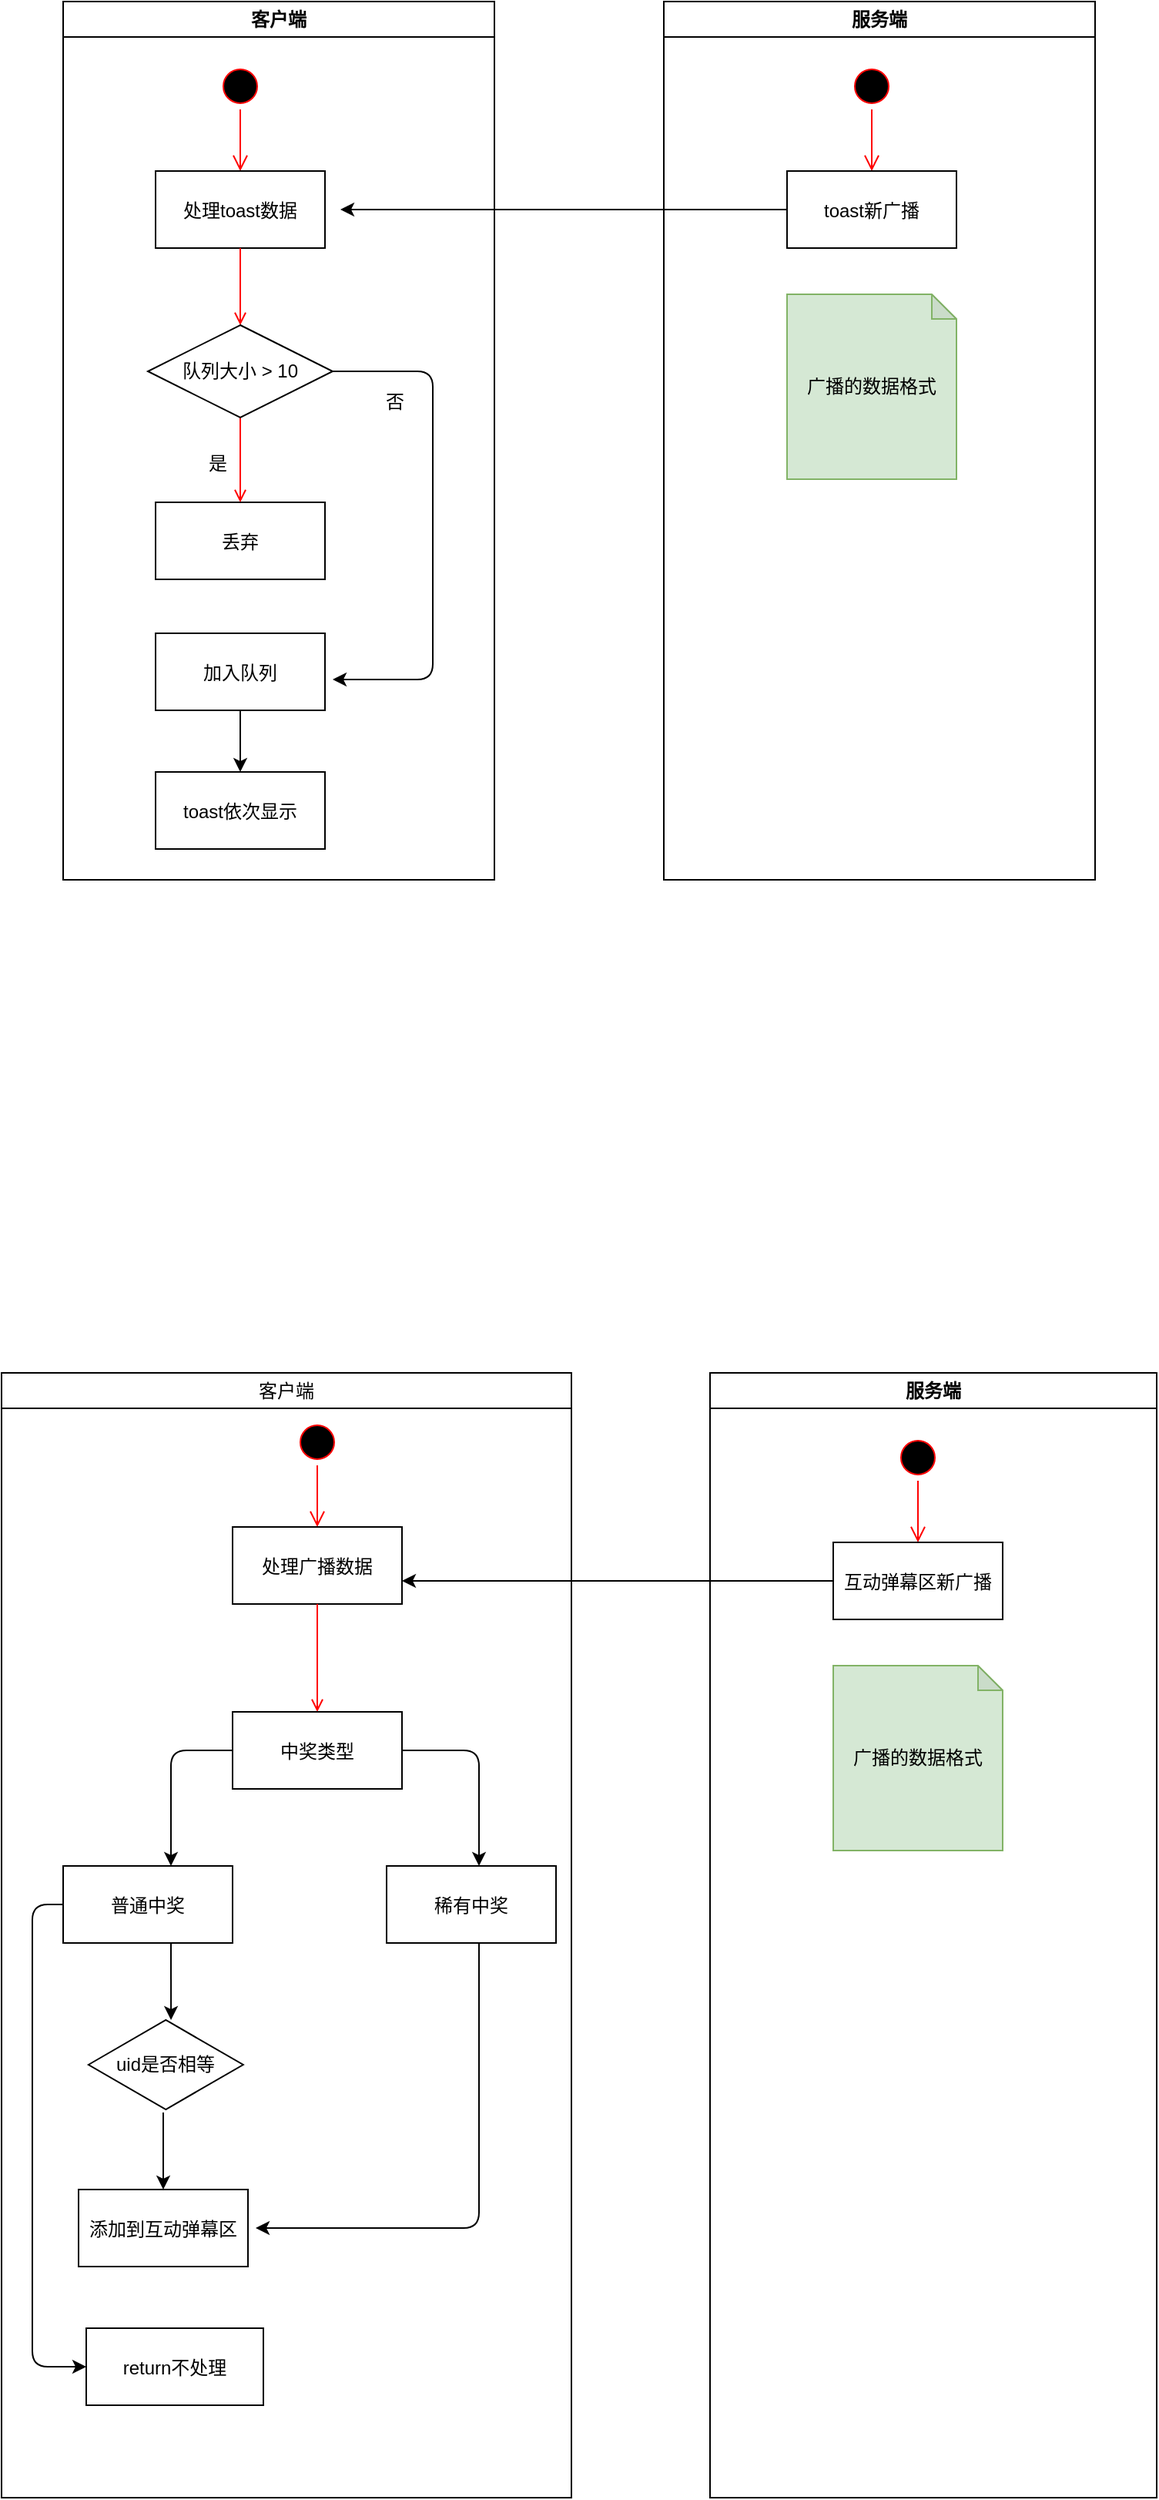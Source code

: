 <mxfile version="14.0.1" type="github">
  <diagram id="R2lEEEUBdFMjLlhIrx00" name="Page-1">
    <mxGraphModel dx="946" dy="589" grid="1" gridSize="10" guides="1" tooltips="1" connect="1" arrows="1" fold="1" page="1" pageScale="1" pageWidth="850" pageHeight="1100" math="0" shadow="0" extFonts="Permanent Marker^https://fonts.googleapis.com/css?family=Permanent+Marker">
      <root>
        <mxCell id="0" />
        <mxCell id="1" parent="0" />
        <mxCell id="_5cwRUb4suJWPlaSnPq4-1" value="客户端" style="swimlane;whiteSpace=wrap" vertex="1" parent="1">
          <mxGeometry x="100" y="230" width="280" height="570" as="geometry" />
        </mxCell>
        <mxCell id="_5cwRUb4suJWPlaSnPq4-2" value="" style="ellipse;shape=startState;fillColor=#000000;strokeColor=#ff0000;" vertex="1" parent="_5cwRUb4suJWPlaSnPq4-1">
          <mxGeometry x="100" y="40" width="30" height="30" as="geometry" />
        </mxCell>
        <mxCell id="_5cwRUb4suJWPlaSnPq4-3" value="" style="edgeStyle=elbowEdgeStyle;elbow=horizontal;verticalAlign=bottom;endArrow=open;endSize=8;strokeColor=#FF0000;endFill=1;rounded=0" edge="1" parent="_5cwRUb4suJWPlaSnPq4-1" source="_5cwRUb4suJWPlaSnPq4-2" target="_5cwRUb4suJWPlaSnPq4-4">
          <mxGeometry x="100" y="40" as="geometry">
            <mxPoint x="115" y="110" as="targetPoint" />
          </mxGeometry>
        </mxCell>
        <mxCell id="_5cwRUb4suJWPlaSnPq4-4" value="处理toast数据" style="" vertex="1" parent="_5cwRUb4suJWPlaSnPq4-1">
          <mxGeometry x="60" y="110" width="110" height="50" as="geometry" />
        </mxCell>
        <mxCell id="_5cwRUb4suJWPlaSnPq4-6" value="" style="endArrow=open;strokeColor=#FF0000;endFill=1;rounded=0;entryX=0.5;entryY=0;entryDx=0;entryDy=0;" edge="1" parent="_5cwRUb4suJWPlaSnPq4-1" source="_5cwRUb4suJWPlaSnPq4-4" target="_5cwRUb4suJWPlaSnPq4-39">
          <mxGeometry relative="1" as="geometry">
            <mxPoint x="115" y="200" as="targetPoint" />
          </mxGeometry>
        </mxCell>
        <mxCell id="_5cwRUb4suJWPlaSnPq4-7" value="丢弃" style="" vertex="1" parent="_5cwRUb4suJWPlaSnPq4-1">
          <mxGeometry x="60" y="325" width="110" height="50" as="geometry" />
        </mxCell>
        <mxCell id="_5cwRUb4suJWPlaSnPq4-8" value="" style="endArrow=open;strokeColor=#FF0000;endFill=1;rounded=0" edge="1" parent="_5cwRUb4suJWPlaSnPq4-1" target="_5cwRUb4suJWPlaSnPq4-7">
          <mxGeometry relative="1" as="geometry">
            <mxPoint x="115" y="270" as="sourcePoint" />
          </mxGeometry>
        </mxCell>
        <mxCell id="_5cwRUb4suJWPlaSnPq4-39" value="队列大小 &amp;gt; 10" style="shape=rhombus;perimeter=rhombusPerimeter;whiteSpace=wrap;html=1;align=center;" vertex="1" parent="_5cwRUb4suJWPlaSnPq4-1">
          <mxGeometry x="55" y="210" width="120" height="60" as="geometry" />
        </mxCell>
        <mxCell id="_5cwRUb4suJWPlaSnPq4-40" value="加入队列" style="" vertex="1" parent="_5cwRUb4suJWPlaSnPq4-1">
          <mxGeometry x="60" y="410" width="110" height="50" as="geometry" />
        </mxCell>
        <mxCell id="_5cwRUb4suJWPlaSnPq4-43" value="否" style="text;html=1;align=center;verticalAlign=middle;resizable=0;points=[];autosize=1;" vertex="1" parent="_5cwRUb4suJWPlaSnPq4-1">
          <mxGeometry x="200" y="250" width="30" height="20" as="geometry" />
        </mxCell>
        <mxCell id="_5cwRUb4suJWPlaSnPq4-37" value="是" style="text;html=1;align=center;verticalAlign=middle;resizable=0;points=[];autosize=1;" vertex="1" parent="_5cwRUb4suJWPlaSnPq4-1">
          <mxGeometry x="85" y="290" width="30" height="20" as="geometry" />
        </mxCell>
        <mxCell id="_5cwRUb4suJWPlaSnPq4-44" value="toast依次显示" style="" vertex="1" parent="_5cwRUb4suJWPlaSnPq4-1">
          <mxGeometry x="60" y="500" width="110" height="50" as="geometry" />
        </mxCell>
        <mxCell id="_5cwRUb4suJWPlaSnPq4-46" value="" style="endArrow=classic;html=1;exitX=0.5;exitY=1;exitDx=0;exitDy=0;entryX=0.5;entryY=0;entryDx=0;entryDy=0;" edge="1" parent="_5cwRUb4suJWPlaSnPq4-1" source="_5cwRUb4suJWPlaSnPq4-40" target="_5cwRUb4suJWPlaSnPq4-44">
          <mxGeometry width="50" height="50" relative="1" as="geometry">
            <mxPoint x="250" y="670" as="sourcePoint" />
            <mxPoint x="300" y="620" as="targetPoint" />
          </mxGeometry>
        </mxCell>
        <mxCell id="_5cwRUb4suJWPlaSnPq4-10" value="服务端" style="swimlane;whiteSpace=wrap" vertex="1" parent="1">
          <mxGeometry x="490" y="230" width="280" height="570" as="geometry" />
        </mxCell>
        <mxCell id="_5cwRUb4suJWPlaSnPq4-11" value="" style="ellipse;shape=startState;fillColor=#000000;strokeColor=#ff0000;" vertex="1" parent="_5cwRUb4suJWPlaSnPq4-10">
          <mxGeometry x="120" y="40" width="30" height="30" as="geometry" />
        </mxCell>
        <mxCell id="_5cwRUb4suJWPlaSnPq4-12" value="" style="edgeStyle=elbowEdgeStyle;elbow=horizontal;verticalAlign=bottom;endArrow=open;endSize=8;strokeColor=#FF0000;endFill=1;rounded=0" edge="1" parent="_5cwRUb4suJWPlaSnPq4-10" source="_5cwRUb4suJWPlaSnPq4-11" target="_5cwRUb4suJWPlaSnPq4-13">
          <mxGeometry x="40" y="20" as="geometry">
            <mxPoint x="55" y="90" as="targetPoint" />
          </mxGeometry>
        </mxCell>
        <mxCell id="_5cwRUb4suJWPlaSnPq4-13" value="toast新广播" style="" vertex="1" parent="_5cwRUb4suJWPlaSnPq4-10">
          <mxGeometry x="80" y="110" width="110" height="50" as="geometry" />
        </mxCell>
        <mxCell id="_5cwRUb4suJWPlaSnPq4-48" value="广播的数据格式" style="shape=note;whiteSpace=wrap;html=1;backgroundOutline=1;darkOpacity=0.05;fillColor=#d5e8d4;strokeColor=#82b366;size=16;" vertex="1" parent="_5cwRUb4suJWPlaSnPq4-10">
          <mxGeometry x="80" y="190" width="110" height="120" as="geometry" />
        </mxCell>
        <mxCell id="_5cwRUb4suJWPlaSnPq4-36" value="" style="endArrow=classic;html=1;exitX=0;exitY=0.5;exitDx=0;exitDy=0;" edge="1" parent="1" source="_5cwRUb4suJWPlaSnPq4-13">
          <mxGeometry width="50" height="50" relative="1" as="geometry">
            <mxPoint x="280" y="360" as="sourcePoint" />
            <mxPoint x="280" y="365" as="targetPoint" />
          </mxGeometry>
        </mxCell>
        <mxCell id="_5cwRUb4suJWPlaSnPq4-42" value="" style="edgeStyle=segmentEdgeStyle;endArrow=classic;html=1;exitX=1;exitY=0.5;exitDx=0;exitDy=0;" edge="1" parent="1" source="_5cwRUb4suJWPlaSnPq4-39">
          <mxGeometry width="50" height="50" relative="1" as="geometry">
            <mxPoint x="350" y="560" as="sourcePoint" />
            <mxPoint x="275" y="670" as="targetPoint" />
            <Array as="points">
              <mxPoint x="340" y="470" />
              <mxPoint x="340" y="670" />
            </Array>
          </mxGeometry>
        </mxCell>
        <mxCell id="_5cwRUb4suJWPlaSnPq4-96" value="客户端" style="swimlane;whiteSpace=wrap;fontStyle=0" vertex="1" parent="1">
          <mxGeometry x="60" y="1120" width="370" height="730" as="geometry" />
        </mxCell>
        <mxCell id="_5cwRUb4suJWPlaSnPq4-97" value="" style="ellipse;shape=startState;fillColor=#000000;strokeColor=#ff0000;" vertex="1" parent="_5cwRUb4suJWPlaSnPq4-96">
          <mxGeometry x="190" y="30" width="30" height="30" as="geometry" />
        </mxCell>
        <mxCell id="_5cwRUb4suJWPlaSnPq4-98" value="" style="edgeStyle=elbowEdgeStyle;elbow=horizontal;verticalAlign=bottom;endArrow=open;endSize=8;strokeColor=#FF0000;endFill=1;rounded=0" edge="1" parent="_5cwRUb4suJWPlaSnPq4-96" target="_5cwRUb4suJWPlaSnPq4-99">
          <mxGeometry x="135" y="40" as="geometry">
            <mxPoint x="150" y="110" as="targetPoint" />
            <mxPoint x="205" y="60" as="sourcePoint" />
            <Array as="points">
              <mxPoint x="205" y="90" />
            </Array>
          </mxGeometry>
        </mxCell>
        <mxCell id="_5cwRUb4suJWPlaSnPq4-99" value="处理广播数据" style="" vertex="1" parent="_5cwRUb4suJWPlaSnPq4-96">
          <mxGeometry x="150" y="100" width="110" height="50" as="geometry" />
        </mxCell>
        <mxCell id="_5cwRUb4suJWPlaSnPq4-100" value="" style="endArrow=open;strokeColor=#FF0000;endFill=1;rounded=0;entryX=0.5;entryY=0;entryDx=0;entryDy=0;" edge="1" parent="_5cwRUb4suJWPlaSnPq4-96" source="_5cwRUb4suJWPlaSnPq4-99" target="_5cwRUb4suJWPlaSnPq4-140">
          <mxGeometry relative="1" as="geometry">
            <mxPoint x="150" y="210" as="targetPoint" />
            <Array as="points" />
          </mxGeometry>
        </mxCell>
        <mxCell id="_5cwRUb4suJWPlaSnPq4-101" value="普通中奖" style="" vertex="1" parent="_5cwRUb4suJWPlaSnPq4-96">
          <mxGeometry x="40" y="320" width="110" height="50" as="geometry" />
        </mxCell>
        <mxCell id="_5cwRUb4suJWPlaSnPq4-104" value="稀有中奖" style="" vertex="1" parent="_5cwRUb4suJWPlaSnPq4-96">
          <mxGeometry x="250" y="320" width="110" height="50" as="geometry" />
        </mxCell>
        <mxCell id="_5cwRUb4suJWPlaSnPq4-140" value="中奖类型" style="" vertex="1" parent="_5cwRUb4suJWPlaSnPq4-96">
          <mxGeometry x="150" y="220" width="110" height="50" as="geometry" />
        </mxCell>
        <mxCell id="_5cwRUb4suJWPlaSnPq4-142" value="" style="edgeStyle=segmentEdgeStyle;endArrow=classic;html=1;entryX=0.5;entryY=0;entryDx=0;entryDy=0;" edge="1" parent="_5cwRUb4suJWPlaSnPq4-96" source="_5cwRUb4suJWPlaSnPq4-140">
          <mxGeometry width="50" height="50" relative="1" as="geometry">
            <mxPoint x="385" y="310" as="sourcePoint" />
            <mxPoint x="310" y="320" as="targetPoint" />
          </mxGeometry>
        </mxCell>
        <mxCell id="_5cwRUb4suJWPlaSnPq4-144" value="uid是否相等" style="html=1;whiteSpace=wrap;shape=isoRectangle;" vertex="1" parent="_5cwRUb4suJWPlaSnPq4-96">
          <mxGeometry x="50.0" y="420" width="113.33" height="58" as="geometry" />
        </mxCell>
        <mxCell id="_5cwRUb4suJWPlaSnPq4-145" value="添加到互动弹幕区" style="" vertex="1" parent="_5cwRUb4suJWPlaSnPq4-96">
          <mxGeometry x="50" y="530" width="110" height="50" as="geometry" />
        </mxCell>
        <mxCell id="_5cwRUb4suJWPlaSnPq4-146" value="return不处理" style="" vertex="1" parent="_5cwRUb4suJWPlaSnPq4-96">
          <mxGeometry x="55" y="620" width="115" height="50" as="geometry" />
        </mxCell>
        <mxCell id="_5cwRUb4suJWPlaSnPq4-149" value="" style="edgeStyle=segmentEdgeStyle;endArrow=classic;html=1;exitX=0;exitY=0.5;exitDx=0;exitDy=0;entryX=0.5;entryY=0;entryDx=0;entryDy=0;" edge="1" parent="_5cwRUb4suJWPlaSnPq4-96" source="_5cwRUb4suJWPlaSnPq4-140">
          <mxGeometry width="50" height="50" relative="1" as="geometry">
            <mxPoint x="395" y="490" as="sourcePoint" />
            <mxPoint x="110" y="320" as="targetPoint" />
          </mxGeometry>
        </mxCell>
        <mxCell id="_5cwRUb4suJWPlaSnPq4-150" value="" style="endArrow=classic;html=1;exitX=0.5;exitY=1;exitDx=0;exitDy=0;entryX=0.515;entryY=0;entryDx=0;entryDy=0;entryPerimeter=0;" edge="1" parent="_5cwRUb4suJWPlaSnPq4-96">
          <mxGeometry width="50" height="50" relative="1" as="geometry">
            <mxPoint x="110" y="370" as="sourcePoint" />
            <mxPoint x="110.035" y="420" as="targetPoint" />
          </mxGeometry>
        </mxCell>
        <mxCell id="_5cwRUb4suJWPlaSnPq4-153" value="" style="edgeStyle=elbowEdgeStyle;elbow=vertical;endArrow=classic;html=1;exitX=0.5;exitY=1;exitDx=0;exitDy=0;entryX=1;entryY=0.5;entryDx=0;entryDy=0;" edge="1" parent="_5cwRUb4suJWPlaSnPq4-96">
          <mxGeometry width="50" height="50" relative="1" as="geometry">
            <mxPoint x="310" y="370" as="sourcePoint" />
            <mxPoint x="165" y="555" as="targetPoint" />
            <Array as="points">
              <mxPoint x="205" y="555" />
              <mxPoint x="295" y="555" />
            </Array>
          </mxGeometry>
        </mxCell>
        <mxCell id="_5cwRUb4suJWPlaSnPq4-151" value="" style="endArrow=classic;html=1;entryX=0.5;entryY=0;entryDx=0;entryDy=0;" edge="1" parent="_5cwRUb4suJWPlaSnPq4-96" target="_5cwRUb4suJWPlaSnPq4-145">
          <mxGeometry width="50" height="50" relative="1" as="geometry">
            <mxPoint x="105" y="480" as="sourcePoint" />
            <mxPoint x="110" y="530" as="targetPoint" />
          </mxGeometry>
        </mxCell>
        <mxCell id="_5cwRUb4suJWPlaSnPq4-154" value="" style="edgeStyle=elbowEdgeStyle;elbow=vertical;endArrow=classic;html=1;exitX=0;exitY=0.5;exitDx=0;exitDy=0;entryX=0;entryY=0.5;entryDx=0;entryDy=0;" edge="1" parent="_5cwRUb4suJWPlaSnPq4-96" source="_5cwRUb4suJWPlaSnPq4-101" target="_5cwRUb4suJWPlaSnPq4-146">
          <mxGeometry width="50" height="50" relative="1" as="geometry">
            <mxPoint x="160" y="500" as="sourcePoint" />
            <mxPoint x="210" y="450" as="targetPoint" />
            <Array as="points">
              <mxPoint x="20" y="470" />
              <mxPoint x="10" y="495" />
            </Array>
          </mxGeometry>
        </mxCell>
        <mxCell id="_5cwRUb4suJWPlaSnPq4-109" value="服务端" style="swimlane;whiteSpace=wrap" vertex="1" parent="1">
          <mxGeometry x="520" y="1120" width="290" height="730" as="geometry" />
        </mxCell>
        <mxCell id="_5cwRUb4suJWPlaSnPq4-110" value="" style="ellipse;shape=startState;fillColor=#000000;strokeColor=#ff0000;" vertex="1" parent="_5cwRUb4suJWPlaSnPq4-109">
          <mxGeometry x="120" y="40" width="30" height="30" as="geometry" />
        </mxCell>
        <mxCell id="_5cwRUb4suJWPlaSnPq4-111" value="" style="edgeStyle=elbowEdgeStyle;elbow=horizontal;verticalAlign=bottom;endArrow=open;endSize=8;strokeColor=#FF0000;endFill=1;rounded=0" edge="1" parent="_5cwRUb4suJWPlaSnPq4-109" source="_5cwRUb4suJWPlaSnPq4-110" target="_5cwRUb4suJWPlaSnPq4-112">
          <mxGeometry x="40" y="20" as="geometry">
            <mxPoint x="55" y="90" as="targetPoint" />
          </mxGeometry>
        </mxCell>
        <mxCell id="_5cwRUb4suJWPlaSnPq4-112" value="互动弹幕区新广播" style="" vertex="1" parent="_5cwRUb4suJWPlaSnPq4-109">
          <mxGeometry x="80" y="110" width="110" height="50" as="geometry" />
        </mxCell>
        <mxCell id="_5cwRUb4suJWPlaSnPq4-113" value="广播的数据格式" style="shape=note;whiteSpace=wrap;html=1;backgroundOutline=1;darkOpacity=0.05;fillColor=#d5e8d4;strokeColor=#82b366;size=16;" vertex="1" parent="_5cwRUb4suJWPlaSnPq4-109">
          <mxGeometry x="80" y="190" width="110" height="120" as="geometry" />
        </mxCell>
        <mxCell id="_5cwRUb4suJWPlaSnPq4-114" value="" style="endArrow=classic;html=1;exitX=0;exitY=0.5;exitDx=0;exitDy=0;" edge="1" parent="1" source="_5cwRUb4suJWPlaSnPq4-112">
          <mxGeometry width="50" height="50" relative="1" as="geometry">
            <mxPoint x="320" y="1250" as="sourcePoint" />
            <mxPoint x="320" y="1255" as="targetPoint" />
          </mxGeometry>
        </mxCell>
      </root>
    </mxGraphModel>
  </diagram>
</mxfile>
